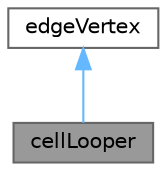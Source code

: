 digraph "cellLooper"
{
 // LATEX_PDF_SIZE
  bgcolor="transparent";
  edge [fontname=Helvetica,fontsize=10,labelfontname=Helvetica,labelfontsize=10];
  node [fontname=Helvetica,fontsize=10,shape=box,height=0.2,width=0.4];
  Node1 [id="Node000001",label="cellLooper",height=0.2,width=0.4,color="gray40", fillcolor="grey60", style="filled", fontcolor="black",tooltip="Abstract base class. Concrete implementations know how to cut a cell (i.e. determine a loop around th..."];
  Node2 -> Node1 [id="edge1_Node000001_Node000002",dir="back",color="steelblue1",style="solid",tooltip=" "];
  Node2 [id="Node000002",label="edgeVertex",height=0.2,width=0.4,color="gray40", fillcolor="white", style="filled",URL="$classFoam_1_1edgeVertex.html",tooltip="Combines edge or vertex in single label. Used to specify cuts across cell circumference."];
}
